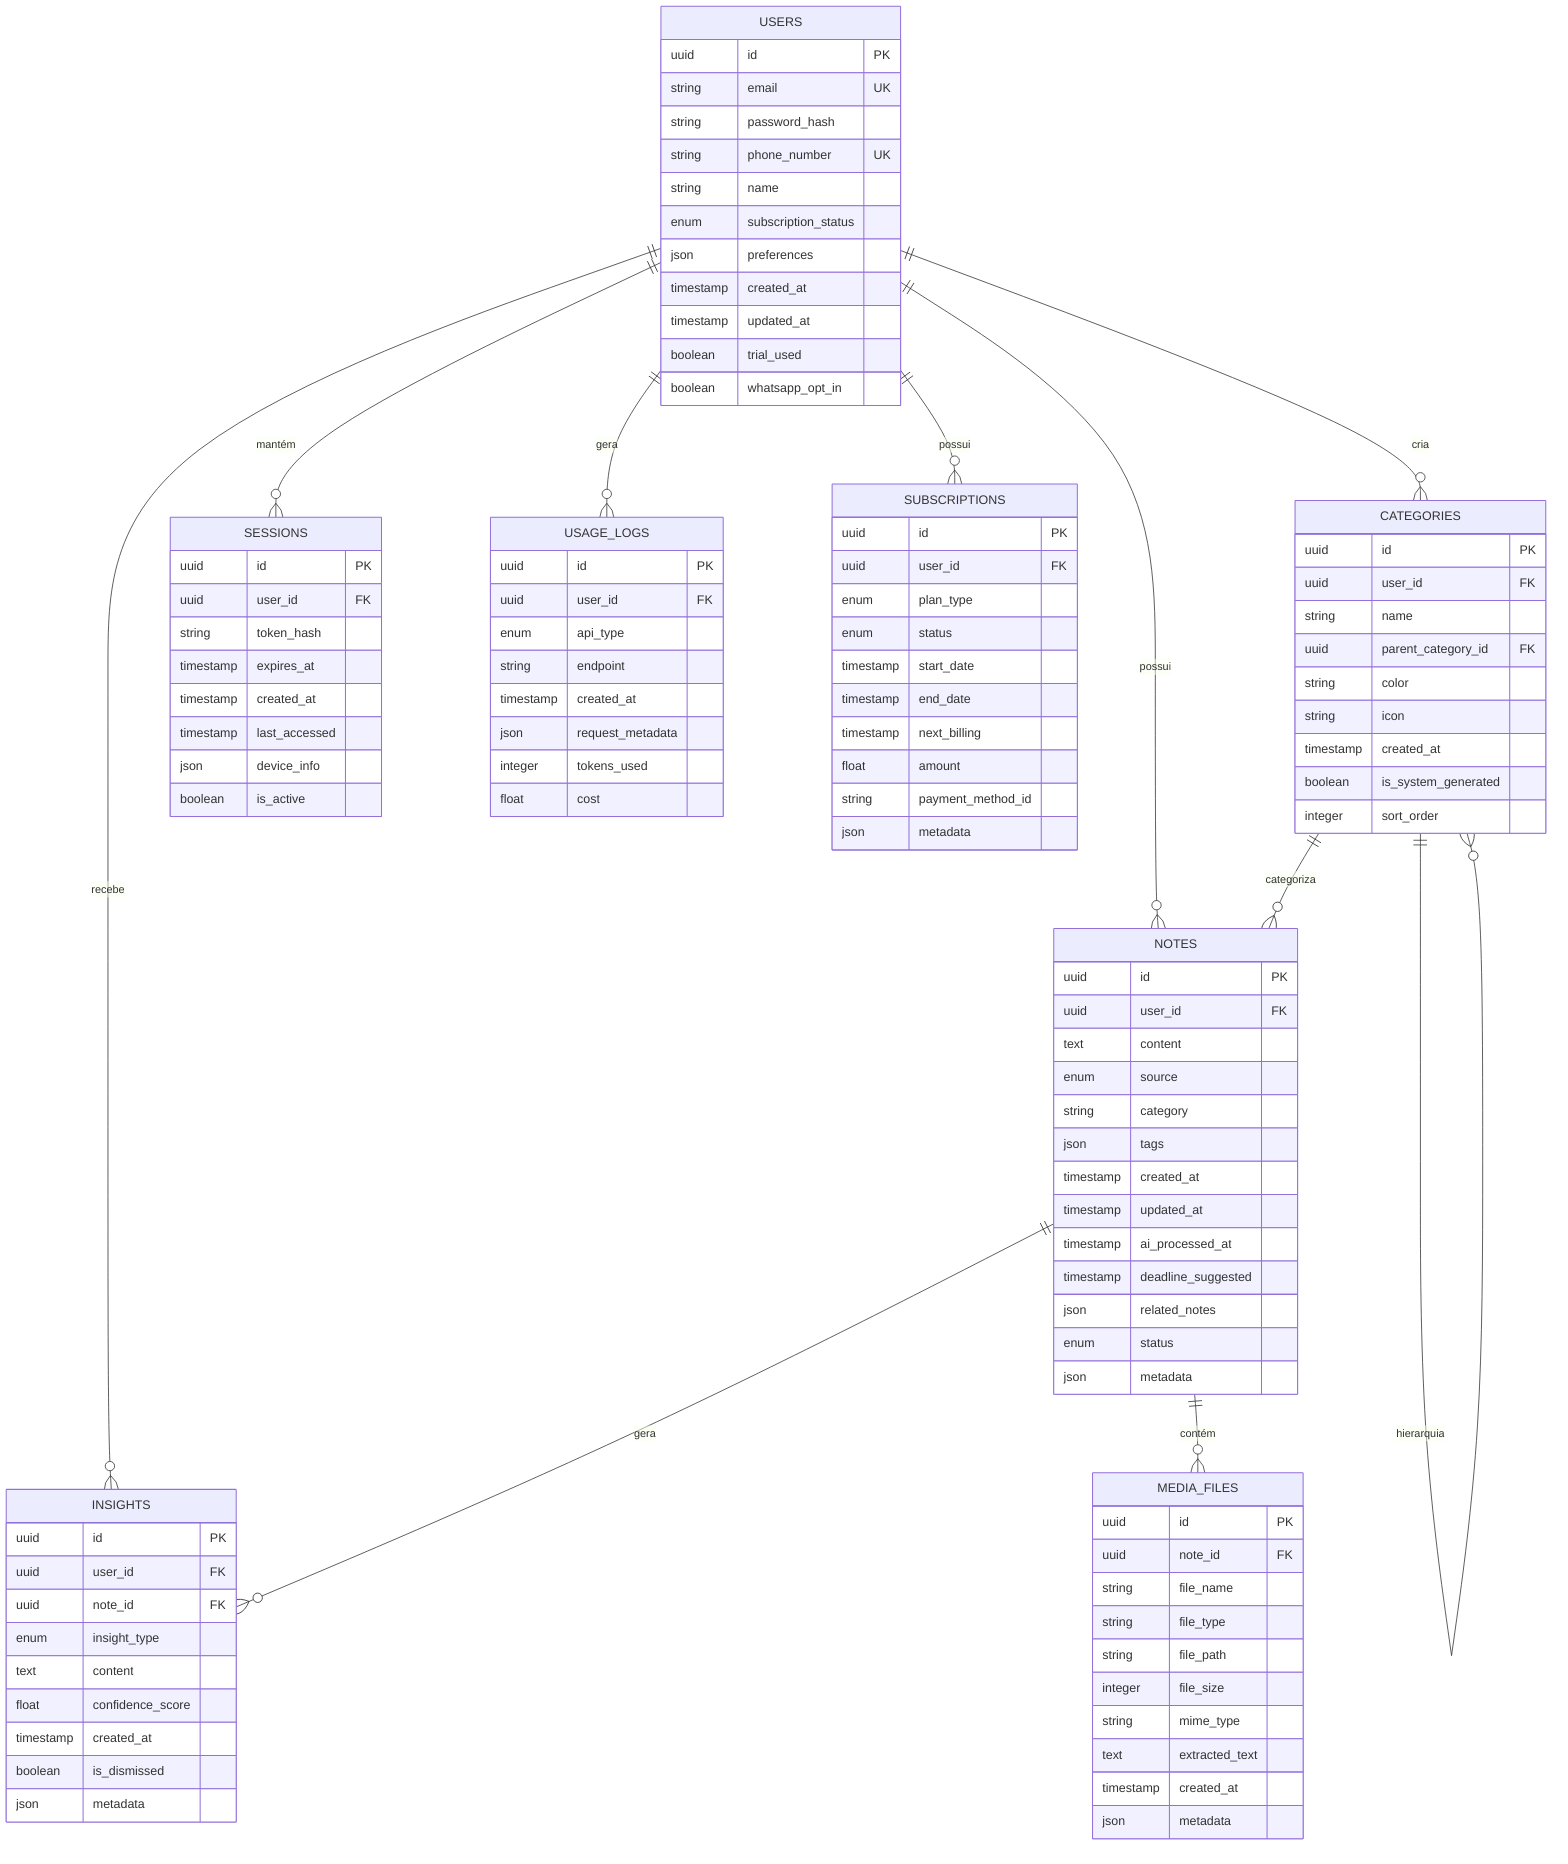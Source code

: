 erDiagram
    %% Entidades Principais
    USERS {
        uuid id PK
        string email UK
        string password_hash
        string phone_number UK
        string name
        enum subscription_status
        json preferences
        timestamp created_at
        timestamp updated_at
        boolean trial_used
        boolean whatsapp_opt_in
    }

    NOTES {
        uuid id PK
        uuid user_id FK
        text content
        enum source
        string category
        json tags
        timestamp created_at
        timestamp updated_at
        timestamp ai_processed_at
        timestamp deadline_suggested
        json related_notes
        enum status
        json metadata
    }

    CATEGORIES {
        uuid id PK
        uuid user_id FK
        string name
        uuid parent_category_id FK
        string color
        string icon
        timestamp created_at
        boolean is_system_generated
        integer sort_order
    }

    INSIGHTS {
        uuid id PK
        uuid user_id FK
        uuid note_id FK
        enum insight_type
        text content
        float confidence_score
        timestamp created_at
        boolean is_dismissed
        json metadata
    }

    SESSIONS {
        uuid id PK
        uuid user_id FK
        string token_hash
        timestamp expires_at
        timestamp created_at
        timestamp last_accessed
        json device_info
        boolean is_active
    }

    USAGE_LOGS {
        uuid id PK
        uuid user_id FK
        enum api_type
        string endpoint
        timestamp created_at
        json request_metadata
        integer tokens_used
        float cost
    }

    SUBSCRIPTIONS {
        uuid id PK
        uuid user_id FK
        enum plan_type
        enum status
        timestamp start_date
        timestamp end_date
        timestamp next_billing
        float amount
        string payment_method_id
        json metadata
    }

    MEDIA_FILES {
        uuid id PK
        uuid note_id FK
        string file_name
        string file_type
        string file_path
        integer file_size
        string mime_type
        text extracted_text
        timestamp created_at
        json metadata
    }

    %% Relacionamentos
    USERS ||--o{ NOTES : "possui"
    USERS ||--o{ CATEGORIES : "cria"
    USERS ||--o{ INSIGHTS : "recebe"
    USERS ||--o{ SESSIONS : "mantém"
    USERS ||--o{ USAGE_LOGS : "gera"
    USERS ||--o{ SUBSCRIPTIONS : "possui"
    
    NOTES ||--o{ INSIGHTS : "gera"
    NOTES ||--o{ MEDIA_FILES : "contém"
    
    CATEGORIES ||--o{ CATEGORIES : "hierarquia"
    CATEGORIES ||--o{ NOTES : "categoriza"
